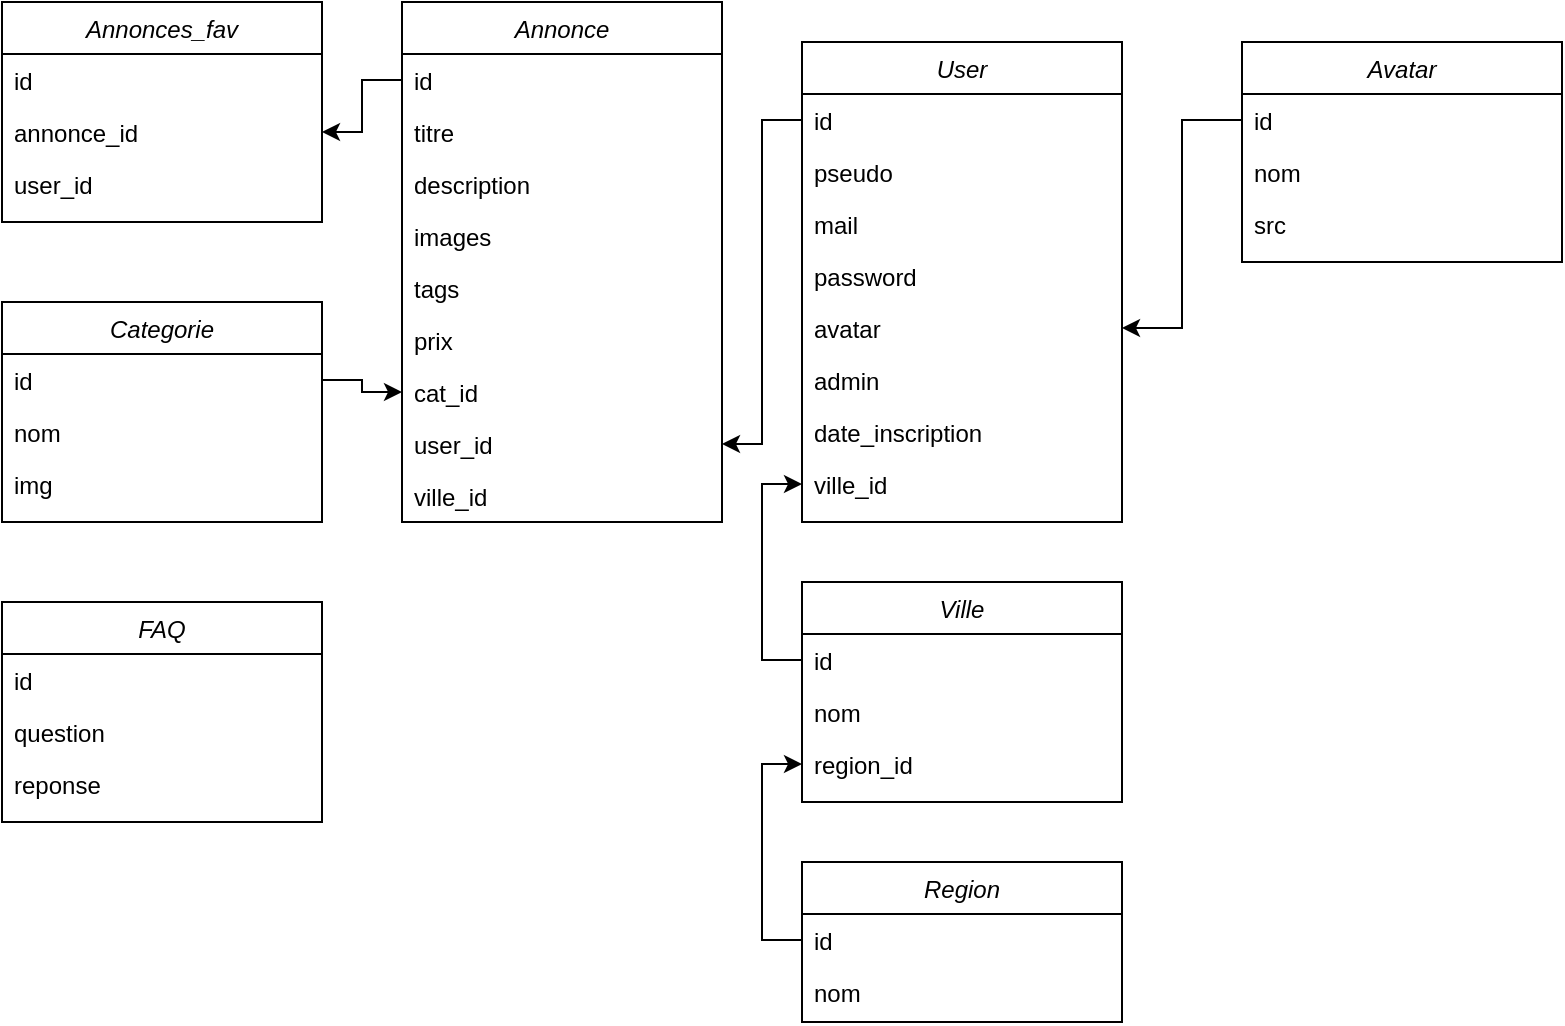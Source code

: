 <mxfile version="20.0.4" type="device"><diagram id="C5RBs43oDa-KdzZeNtuy" name="Page-1"><mxGraphModel dx="1422" dy="762" grid="1" gridSize="10" guides="1" tooltips="1" connect="1" arrows="1" fold="1" page="1" pageScale="1" pageWidth="827" pageHeight="1169" math="0" shadow="0"><root><mxCell id="WIyWlLk6GJQsqaUBKTNV-0"/><mxCell id="WIyWlLk6GJQsqaUBKTNV-1" parent="WIyWlLk6GJQsqaUBKTNV-0"/><mxCell id="zkfFHV4jXpPFQw0GAbJ--0" value="Annonce" style="swimlane;fontStyle=2;align=center;verticalAlign=top;childLayout=stackLayout;horizontal=1;startSize=26;horizontalStack=0;resizeParent=1;resizeLast=0;collapsible=1;marginBottom=0;rounded=0;shadow=0;strokeWidth=1;" parent="WIyWlLk6GJQsqaUBKTNV-1" vertex="1"><mxGeometry x="320" y="40" width="160" height="260" as="geometry"><mxRectangle x="320" y="40" width="160" height="26" as="alternateBounds"/></mxGeometry></mxCell><mxCell id="Phkd2dAUUGdHYR5Cllcx-14" value="id" style="text;align=left;verticalAlign=top;spacingLeft=4;spacingRight=4;overflow=hidden;rotatable=0;points=[[0,0.5],[1,0.5]];portConstraint=eastwest;" vertex="1" parent="zkfFHV4jXpPFQw0GAbJ--0"><mxGeometry y="26" width="160" height="26" as="geometry"/></mxCell><mxCell id="zkfFHV4jXpPFQw0GAbJ--2" value="titre" style="text;align=left;verticalAlign=top;spacingLeft=4;spacingRight=4;overflow=hidden;rotatable=0;points=[[0,0.5],[1,0.5]];portConstraint=eastwest;rounded=0;shadow=0;html=0;" parent="zkfFHV4jXpPFQw0GAbJ--0" vertex="1"><mxGeometry y="52" width="160" height="26" as="geometry"/></mxCell><mxCell id="zkfFHV4jXpPFQw0GAbJ--3" value="description" style="text;align=left;verticalAlign=top;spacingLeft=4;spacingRight=4;overflow=hidden;rotatable=0;points=[[0,0.5],[1,0.5]];portConstraint=eastwest;rounded=0;shadow=0;html=0;" parent="zkfFHV4jXpPFQw0GAbJ--0" vertex="1"><mxGeometry y="78" width="160" height="26" as="geometry"/></mxCell><mxCell id="Phkd2dAUUGdHYR5Cllcx-0" value="images" style="text;align=left;verticalAlign=top;spacingLeft=4;spacingRight=4;overflow=hidden;rotatable=0;points=[[0,0.5],[1,0.5]];portConstraint=eastwest;rounded=0;shadow=0;html=0;" vertex="1" parent="zkfFHV4jXpPFQw0GAbJ--0"><mxGeometry y="104" width="160" height="26" as="geometry"/></mxCell><mxCell id="Phkd2dAUUGdHYR5Cllcx-3" value="tags" style="text;align=left;verticalAlign=top;spacingLeft=4;spacingRight=4;overflow=hidden;rotatable=0;points=[[0,0.5],[1,0.5]];portConstraint=eastwest;rounded=0;shadow=0;html=0;" vertex="1" parent="zkfFHV4jXpPFQw0GAbJ--0"><mxGeometry y="130" width="160" height="26" as="geometry"/></mxCell><mxCell id="Phkd2dAUUGdHYR5Cllcx-4" value="prix" style="text;align=left;verticalAlign=top;spacingLeft=4;spacingRight=4;overflow=hidden;rotatable=0;points=[[0,0.5],[1,0.5]];portConstraint=eastwest;rounded=0;shadow=0;html=0;" vertex="1" parent="zkfFHV4jXpPFQw0GAbJ--0"><mxGeometry y="156" width="160" height="26" as="geometry"/></mxCell><mxCell id="zkfFHV4jXpPFQw0GAbJ--1" value="cat_id" style="text;align=left;verticalAlign=top;spacingLeft=4;spacingRight=4;overflow=hidden;rotatable=0;points=[[0,0.5],[1,0.5]];portConstraint=eastwest;" parent="zkfFHV4jXpPFQw0GAbJ--0" vertex="1"><mxGeometry y="182" width="160" height="26" as="geometry"/></mxCell><mxCell id="Phkd2dAUUGdHYR5Cllcx-1" value="user_id" style="text;align=left;verticalAlign=top;spacingLeft=4;spacingRight=4;overflow=hidden;rotatable=0;points=[[0,0.5],[1,0.5]];portConstraint=eastwest;rounded=0;shadow=0;html=0;" vertex="1" parent="zkfFHV4jXpPFQw0GAbJ--0"><mxGeometry y="208" width="160" height="26" as="geometry"/></mxCell><mxCell id="Phkd2dAUUGdHYR5Cllcx-2" value="ville_id" style="text;align=left;verticalAlign=top;spacingLeft=4;spacingRight=4;overflow=hidden;rotatable=0;points=[[0,0.5],[1,0.5]];portConstraint=eastwest;rounded=0;shadow=0;html=0;" vertex="1" parent="zkfFHV4jXpPFQw0GAbJ--0"><mxGeometry y="234" width="160" height="26" as="geometry"/></mxCell><mxCell id="Phkd2dAUUGdHYR5Cllcx-5" value="Annonces_fav" style="swimlane;fontStyle=2;align=center;verticalAlign=top;childLayout=stackLayout;horizontal=1;startSize=26;horizontalStack=0;resizeParent=1;resizeLast=0;collapsible=1;marginBottom=0;rounded=0;shadow=0;strokeWidth=1;" vertex="1" parent="WIyWlLk6GJQsqaUBKTNV-1"><mxGeometry x="120" y="40" width="160" height="110" as="geometry"><mxRectangle x="230" y="140" width="160" height="26" as="alternateBounds"/></mxGeometry></mxCell><mxCell id="Phkd2dAUUGdHYR5Cllcx-15" value="id" style="text;align=left;verticalAlign=top;spacingLeft=4;spacingRight=4;overflow=hidden;rotatable=0;points=[[0,0.5],[1,0.5]];portConstraint=eastwest;" vertex="1" parent="Phkd2dAUUGdHYR5Cllcx-5"><mxGeometry y="26" width="160" height="26" as="geometry"/></mxCell><mxCell id="Phkd2dAUUGdHYR5Cllcx-7" value="annonce_id" style="text;align=left;verticalAlign=top;spacingLeft=4;spacingRight=4;overflow=hidden;rotatable=0;points=[[0,0.5],[1,0.5]];portConstraint=eastwest;rounded=0;shadow=0;html=0;" vertex="1" parent="Phkd2dAUUGdHYR5Cllcx-5"><mxGeometry y="52" width="160" height="26" as="geometry"/></mxCell><mxCell id="Phkd2dAUUGdHYR5Cllcx-12" value="user_id" style="text;align=left;verticalAlign=top;spacingLeft=4;spacingRight=4;overflow=hidden;rotatable=0;points=[[0,0.5],[1,0.5]];portConstraint=eastwest;rounded=0;shadow=0;html=0;" vertex="1" parent="Phkd2dAUUGdHYR5Cllcx-5"><mxGeometry y="78" width="160" height="26" as="geometry"/></mxCell><mxCell id="Phkd2dAUUGdHYR5Cllcx-16" style="edgeStyle=orthogonalEdgeStyle;rounded=0;orthogonalLoop=1;jettySize=auto;html=1;exitX=0;exitY=0.5;exitDx=0;exitDy=0;entryX=1;entryY=0.5;entryDx=0;entryDy=0;" edge="1" parent="WIyWlLk6GJQsqaUBKTNV-1" source="Phkd2dAUUGdHYR5Cllcx-14" target="Phkd2dAUUGdHYR5Cllcx-7"><mxGeometry relative="1" as="geometry"/></mxCell><mxCell id="Phkd2dAUUGdHYR5Cllcx-18" value="Categorie" style="swimlane;fontStyle=2;align=center;verticalAlign=top;childLayout=stackLayout;horizontal=1;startSize=26;horizontalStack=0;resizeParent=1;resizeLast=0;collapsible=1;marginBottom=0;rounded=0;shadow=0;strokeWidth=1;" vertex="1" parent="WIyWlLk6GJQsqaUBKTNV-1"><mxGeometry x="120" y="190" width="160" height="110" as="geometry"><mxRectangle x="320" y="40" width="160" height="26" as="alternateBounds"/></mxGeometry></mxCell><mxCell id="Phkd2dAUUGdHYR5Cllcx-19" value="id" style="text;align=left;verticalAlign=top;spacingLeft=4;spacingRight=4;overflow=hidden;rotatable=0;points=[[0,0.5],[1,0.5]];portConstraint=eastwest;" vertex="1" parent="Phkd2dAUUGdHYR5Cllcx-18"><mxGeometry y="26" width="160" height="26" as="geometry"/></mxCell><mxCell id="Phkd2dAUUGdHYR5Cllcx-20" value="nom" style="text;align=left;verticalAlign=top;spacingLeft=4;spacingRight=4;overflow=hidden;rotatable=0;points=[[0,0.5],[1,0.5]];portConstraint=eastwest;" vertex="1" parent="Phkd2dAUUGdHYR5Cllcx-18"><mxGeometry y="52" width="160" height="26" as="geometry"/></mxCell><mxCell id="Phkd2dAUUGdHYR5Cllcx-21" value="img" style="text;align=left;verticalAlign=top;spacingLeft=4;spacingRight=4;overflow=hidden;rotatable=0;points=[[0,0.5],[1,0.5]];portConstraint=eastwest;rounded=0;shadow=0;html=0;" vertex="1" parent="Phkd2dAUUGdHYR5Cllcx-18"><mxGeometry y="78" width="160" height="26" as="geometry"/></mxCell><mxCell id="Phkd2dAUUGdHYR5Cllcx-29" value="User" style="swimlane;fontStyle=2;align=center;verticalAlign=top;childLayout=stackLayout;horizontal=1;startSize=26;horizontalStack=0;resizeParent=1;resizeLast=0;collapsible=1;marginBottom=0;rounded=0;shadow=0;strokeWidth=1;" vertex="1" parent="WIyWlLk6GJQsqaUBKTNV-1"><mxGeometry x="520" y="60" width="160" height="240" as="geometry"><mxRectangle x="520" y="60" width="160" height="26" as="alternateBounds"/></mxGeometry></mxCell><mxCell id="Phkd2dAUUGdHYR5Cllcx-30" value="id" style="text;align=left;verticalAlign=top;spacingLeft=4;spacingRight=4;overflow=hidden;rotatable=0;points=[[0,0.5],[1,0.5]];portConstraint=eastwest;" vertex="1" parent="Phkd2dAUUGdHYR5Cllcx-29"><mxGeometry y="26" width="160" height="26" as="geometry"/></mxCell><mxCell id="Phkd2dAUUGdHYR5Cllcx-31" value="pseudo" style="text;align=left;verticalAlign=top;spacingLeft=4;spacingRight=4;overflow=hidden;rotatable=0;points=[[0,0.5],[1,0.5]];portConstraint=eastwest;rounded=0;shadow=0;html=0;" vertex="1" parent="Phkd2dAUUGdHYR5Cllcx-29"><mxGeometry y="52" width="160" height="26" as="geometry"/></mxCell><mxCell id="Phkd2dAUUGdHYR5Cllcx-32" value="mail" style="text;align=left;verticalAlign=top;spacingLeft=4;spacingRight=4;overflow=hidden;rotatable=0;points=[[0,0.5],[1,0.5]];portConstraint=eastwest;rounded=0;shadow=0;html=0;" vertex="1" parent="Phkd2dAUUGdHYR5Cllcx-29"><mxGeometry y="78" width="160" height="26" as="geometry"/></mxCell><mxCell id="Phkd2dAUUGdHYR5Cllcx-33" value="password" style="text;align=left;verticalAlign=top;spacingLeft=4;spacingRight=4;overflow=hidden;rotatable=0;points=[[0,0.5],[1,0.5]];portConstraint=eastwest;rounded=0;shadow=0;html=0;" vertex="1" parent="Phkd2dAUUGdHYR5Cllcx-29"><mxGeometry y="104" width="160" height="26" as="geometry"/></mxCell><mxCell id="Phkd2dAUUGdHYR5Cllcx-34" value="avatar" style="text;align=left;verticalAlign=top;spacingLeft=4;spacingRight=4;overflow=hidden;rotatable=0;points=[[0,0.5],[1,0.5]];portConstraint=eastwest;rounded=0;shadow=0;html=0;" vertex="1" parent="Phkd2dAUUGdHYR5Cllcx-29"><mxGeometry y="130" width="160" height="26" as="geometry"/></mxCell><mxCell id="Phkd2dAUUGdHYR5Cllcx-35" value="admin" style="text;align=left;verticalAlign=top;spacingLeft=4;spacingRight=4;overflow=hidden;rotatable=0;points=[[0,0.5],[1,0.5]];portConstraint=eastwest;rounded=0;shadow=0;html=0;" vertex="1" parent="Phkd2dAUUGdHYR5Cllcx-29"><mxGeometry y="156" width="160" height="26" as="geometry"/></mxCell><mxCell id="Phkd2dAUUGdHYR5Cllcx-36" value="date_inscription" style="text;align=left;verticalAlign=top;spacingLeft=4;spacingRight=4;overflow=hidden;rotatable=0;points=[[0,0.5],[1,0.5]];portConstraint=eastwest;" vertex="1" parent="Phkd2dAUUGdHYR5Cllcx-29"><mxGeometry y="182" width="160" height="26" as="geometry"/></mxCell><mxCell id="Phkd2dAUUGdHYR5Cllcx-37" value="ville_id" style="text;align=left;verticalAlign=top;spacingLeft=4;spacingRight=4;overflow=hidden;rotatable=0;points=[[0,0.5],[1,0.5]];portConstraint=eastwest;rounded=0;shadow=0;html=0;" vertex="1" parent="Phkd2dAUUGdHYR5Cllcx-29"><mxGeometry y="208" width="160" height="26" as="geometry"/></mxCell><mxCell id="Phkd2dAUUGdHYR5Cllcx-39" style="edgeStyle=orthogonalEdgeStyle;rounded=0;orthogonalLoop=1;jettySize=auto;html=1;exitX=0;exitY=0.5;exitDx=0;exitDy=0;entryX=1;entryY=0.5;entryDx=0;entryDy=0;" edge="1" parent="WIyWlLk6GJQsqaUBKTNV-1" source="Phkd2dAUUGdHYR5Cllcx-30" target="Phkd2dAUUGdHYR5Cllcx-1"><mxGeometry relative="1" as="geometry"/></mxCell><mxCell id="Phkd2dAUUGdHYR5Cllcx-40" style="edgeStyle=orthogonalEdgeStyle;rounded=0;orthogonalLoop=1;jettySize=auto;html=1;exitX=1;exitY=0.5;exitDx=0;exitDy=0;entryX=0;entryY=0.5;entryDx=0;entryDy=0;" edge="1" parent="WIyWlLk6GJQsqaUBKTNV-1" source="Phkd2dAUUGdHYR5Cllcx-19" target="zkfFHV4jXpPFQw0GAbJ--1"><mxGeometry relative="1" as="geometry"/></mxCell><mxCell id="Phkd2dAUUGdHYR5Cllcx-41" value="Ville" style="swimlane;fontStyle=2;align=center;verticalAlign=top;childLayout=stackLayout;horizontal=1;startSize=26;horizontalStack=0;resizeParent=1;resizeLast=0;collapsible=1;marginBottom=0;rounded=0;shadow=0;strokeWidth=1;" vertex="1" parent="WIyWlLk6GJQsqaUBKTNV-1"><mxGeometry x="520" y="330" width="160" height="110" as="geometry"><mxRectangle x="320" y="40" width="160" height="26" as="alternateBounds"/></mxGeometry></mxCell><mxCell id="Phkd2dAUUGdHYR5Cllcx-42" value="id" style="text;align=left;verticalAlign=top;spacingLeft=4;spacingRight=4;overflow=hidden;rotatable=0;points=[[0,0.5],[1,0.5]];portConstraint=eastwest;" vertex="1" parent="Phkd2dAUUGdHYR5Cllcx-41"><mxGeometry y="26" width="160" height="26" as="geometry"/></mxCell><mxCell id="Phkd2dAUUGdHYR5Cllcx-43" value="nom" style="text;align=left;verticalAlign=top;spacingLeft=4;spacingRight=4;overflow=hidden;rotatable=0;points=[[0,0.5],[1,0.5]];portConstraint=eastwest;rounded=0;shadow=0;html=0;" vertex="1" parent="Phkd2dAUUGdHYR5Cllcx-41"><mxGeometry y="52" width="160" height="26" as="geometry"/></mxCell><mxCell id="Phkd2dAUUGdHYR5Cllcx-44" value="region_id" style="text;align=left;verticalAlign=top;spacingLeft=4;spacingRight=4;overflow=hidden;rotatable=0;points=[[0,0.5],[1,0.5]];portConstraint=eastwest;rounded=0;shadow=0;html=0;" vertex="1" parent="Phkd2dAUUGdHYR5Cllcx-41"><mxGeometry y="78" width="160" height="26" as="geometry"/></mxCell><mxCell id="Phkd2dAUUGdHYR5Cllcx-50" style="edgeStyle=orthogonalEdgeStyle;rounded=0;orthogonalLoop=1;jettySize=auto;html=1;exitX=0;exitY=0.5;exitDx=0;exitDy=0;entryX=0;entryY=0.5;entryDx=0;entryDy=0;" edge="1" parent="WIyWlLk6GJQsqaUBKTNV-1" source="Phkd2dAUUGdHYR5Cllcx-42" target="Phkd2dAUUGdHYR5Cllcx-37"><mxGeometry relative="1" as="geometry"/></mxCell><mxCell id="Phkd2dAUUGdHYR5Cllcx-51" value="Region" style="swimlane;fontStyle=2;align=center;verticalAlign=top;childLayout=stackLayout;horizontal=1;startSize=26;horizontalStack=0;resizeParent=1;resizeLast=0;collapsible=1;marginBottom=0;rounded=0;shadow=0;strokeWidth=1;" vertex="1" parent="WIyWlLk6GJQsqaUBKTNV-1"><mxGeometry x="520" y="470" width="160" height="80" as="geometry"><mxRectangle x="320" y="40" width="160" height="26" as="alternateBounds"/></mxGeometry></mxCell><mxCell id="Phkd2dAUUGdHYR5Cllcx-52" value="id" style="text;align=left;verticalAlign=top;spacingLeft=4;spacingRight=4;overflow=hidden;rotatable=0;points=[[0,0.5],[1,0.5]];portConstraint=eastwest;" vertex="1" parent="Phkd2dAUUGdHYR5Cllcx-51"><mxGeometry y="26" width="160" height="26" as="geometry"/></mxCell><mxCell id="Phkd2dAUUGdHYR5Cllcx-53" value="nom" style="text;align=left;verticalAlign=top;spacingLeft=4;spacingRight=4;overflow=hidden;rotatable=0;points=[[0,0.5],[1,0.5]];portConstraint=eastwest;rounded=0;shadow=0;html=0;" vertex="1" parent="Phkd2dAUUGdHYR5Cllcx-51"><mxGeometry y="52" width="160" height="26" as="geometry"/></mxCell><mxCell id="Phkd2dAUUGdHYR5Cllcx-55" style="edgeStyle=orthogonalEdgeStyle;rounded=0;orthogonalLoop=1;jettySize=auto;html=1;exitX=0;exitY=0.5;exitDx=0;exitDy=0;entryX=0;entryY=0.5;entryDx=0;entryDy=0;" edge="1" parent="WIyWlLk6GJQsqaUBKTNV-1" source="Phkd2dAUUGdHYR5Cllcx-52" target="Phkd2dAUUGdHYR5Cllcx-44"><mxGeometry relative="1" as="geometry"/></mxCell><mxCell id="Phkd2dAUUGdHYR5Cllcx-60" value="FAQ" style="swimlane;fontStyle=2;align=center;verticalAlign=top;childLayout=stackLayout;horizontal=1;startSize=26;horizontalStack=0;resizeParent=1;resizeLast=0;collapsible=1;marginBottom=0;rounded=0;shadow=0;strokeWidth=1;" vertex="1" parent="WIyWlLk6GJQsqaUBKTNV-1"><mxGeometry x="120" y="340" width="160" height="110" as="geometry"><mxRectangle x="320" y="40" width="160" height="26" as="alternateBounds"/></mxGeometry></mxCell><mxCell id="Phkd2dAUUGdHYR5Cllcx-61" value="id" style="text;align=left;verticalAlign=top;spacingLeft=4;spacingRight=4;overflow=hidden;rotatable=0;points=[[0,0.5],[1,0.5]];portConstraint=eastwest;" vertex="1" parent="Phkd2dAUUGdHYR5Cllcx-60"><mxGeometry y="26" width="160" height="26" as="geometry"/></mxCell><mxCell id="Phkd2dAUUGdHYR5Cllcx-62" value="question" style="text;align=left;verticalAlign=top;spacingLeft=4;spacingRight=4;overflow=hidden;rotatable=0;points=[[0,0.5],[1,0.5]];portConstraint=eastwest;" vertex="1" parent="Phkd2dAUUGdHYR5Cllcx-60"><mxGeometry y="52" width="160" height="26" as="geometry"/></mxCell><mxCell id="Phkd2dAUUGdHYR5Cllcx-63" value="reponse" style="text;align=left;verticalAlign=top;spacingLeft=4;spacingRight=4;overflow=hidden;rotatable=0;points=[[0,0.5],[1,0.5]];portConstraint=eastwest;rounded=0;shadow=0;html=0;" vertex="1" parent="Phkd2dAUUGdHYR5Cllcx-60"><mxGeometry y="78" width="160" height="26" as="geometry"/></mxCell><mxCell id="Phkd2dAUUGdHYR5Cllcx-64" value="Avatar" style="swimlane;fontStyle=2;align=center;verticalAlign=top;childLayout=stackLayout;horizontal=1;startSize=26;horizontalStack=0;resizeParent=1;resizeLast=0;collapsible=1;marginBottom=0;rounded=0;shadow=0;strokeWidth=1;" vertex="1" parent="WIyWlLk6GJQsqaUBKTNV-1"><mxGeometry x="740" y="60" width="160" height="110" as="geometry"><mxRectangle x="320" y="40" width="160" height="26" as="alternateBounds"/></mxGeometry></mxCell><mxCell id="Phkd2dAUUGdHYR5Cllcx-65" value="id" style="text;align=left;verticalAlign=top;spacingLeft=4;spacingRight=4;overflow=hidden;rotatable=0;points=[[0,0.5],[1,0.5]];portConstraint=eastwest;" vertex="1" parent="Phkd2dAUUGdHYR5Cllcx-64"><mxGeometry y="26" width="160" height="26" as="geometry"/></mxCell><mxCell id="Phkd2dAUUGdHYR5Cllcx-66" value="nom" style="text;align=left;verticalAlign=top;spacingLeft=4;spacingRight=4;overflow=hidden;rotatable=0;points=[[0,0.5],[1,0.5]];portConstraint=eastwest;" vertex="1" parent="Phkd2dAUUGdHYR5Cllcx-64"><mxGeometry y="52" width="160" height="26" as="geometry"/></mxCell><mxCell id="Phkd2dAUUGdHYR5Cllcx-67" value="src" style="text;align=left;verticalAlign=top;spacingLeft=4;spacingRight=4;overflow=hidden;rotatable=0;points=[[0,0.5],[1,0.5]];portConstraint=eastwest;rounded=0;shadow=0;html=0;" vertex="1" parent="Phkd2dAUUGdHYR5Cllcx-64"><mxGeometry y="78" width="160" height="26" as="geometry"/></mxCell><mxCell id="Phkd2dAUUGdHYR5Cllcx-68" style="edgeStyle=orthogonalEdgeStyle;rounded=0;orthogonalLoop=1;jettySize=auto;html=1;exitX=0;exitY=0.5;exitDx=0;exitDy=0;entryX=1;entryY=0.5;entryDx=0;entryDy=0;" edge="1" parent="WIyWlLk6GJQsqaUBKTNV-1" source="Phkd2dAUUGdHYR5Cllcx-65" target="Phkd2dAUUGdHYR5Cllcx-34"><mxGeometry relative="1" as="geometry"/></mxCell></root></mxGraphModel></diagram></mxfile>